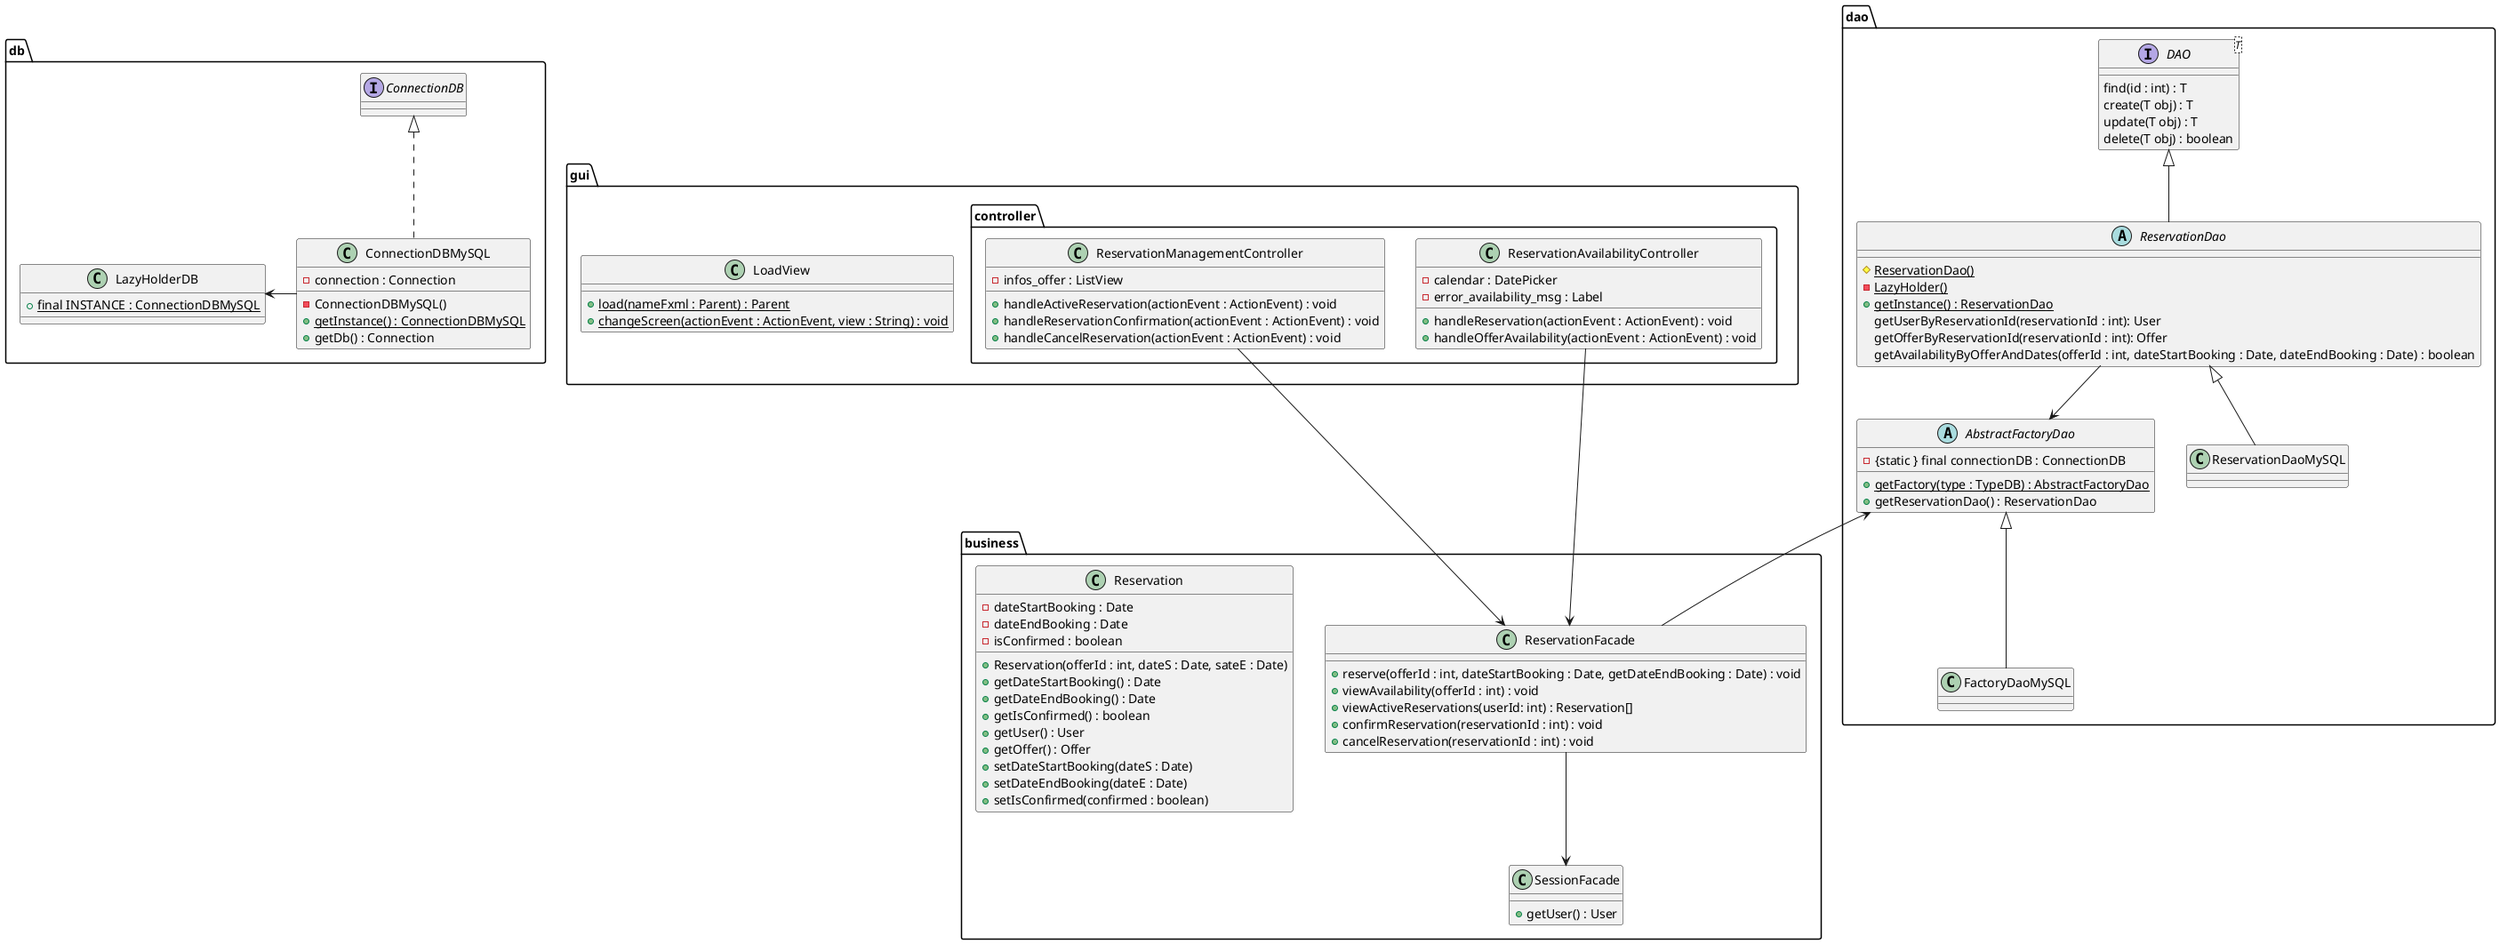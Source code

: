 @startuml

package dao {


    abstract class ReservationDao{
        # {static} ReservationDao()
        - {static} LazyHolder()
        + {static} getInstance() : ReservationDao
        getUserByReservationId(reservationId : int): User
        getOfferByReservationId(reservationId : int): Offer
        getAvailabilityByOfferAndDates(offerId : int, dateStartBooking : Date, dateEndBooking : Date) : boolean
    }
    class ReservationDaoMySQL
    AbstractFactoryDao <|-- FactoryDaoMySQL
    ReservationDao <|-- ReservationDaoMySQL

    interface DAO<T>{
        find(id : int) : T
        create(T obj) : T
        update(T obj) : T
        delete(T obj) : boolean
    }

    abstract AbstractFactoryDao{
        - {static } final connectionDB : ConnectionDB
        + {static} getFactory(type : TypeDB) : AbstractFactoryDao
        + getReservationDao() : ReservationDao
    }

    class FactoryDaoMySQL{
    }


    DAO <|-- ReservationDao
}
package db{
    class ConnectionDBMySQL{
        - connection : Connection
        - ConnectionDBMySQL()
        + {static} getInstance() : ConnectionDBMySQL
        + getDb() : Connection
    }

    class LazyHolderDB{
        + {static} final INSTANCE : ConnectionDBMySQL
    }
    interface ConnectionDB
    ConnectionDBMySQL -Left-> LazyHolderDB
    ConnectionDBMySQL .up.|> ConnectionDB

}
package business{
    class SessionFacade{
            + getUser() : User
        }

    class ReservationFacade{
        + reserve(offerId : int, dateStartBooking : Date, getDateEndBooking : Date) : void
        + viewAvailability(offerId : int) : void
        + viewActiveReservations(userId: int) : Reservation[]
        + confirmReservation(reservationId : int) : void
        + cancelReservation(reservationId : int) : void
    }

    class Reservation{
        -dateStartBooking : Date
        -dateEndBooking : Date
        -isConfirmed : boolean
        +Reservation(offerId : int, dateS : Date, sateE : Date)
        +getDateStartBooking() : Date
        +getDateEndBooking() : Date
        +getIsConfirmed() : boolean
        +getUser() : User
        +getOffer() : Offer
        +setDateStartBooking(dateS : Date)
        +setDateEndBooking(dateE : Date)
        +setIsConfirmed(confirmed : boolean)
    }
    ReservationFacade --> SessionFacade

}

package gui{

    class LoadView{
        + {static} load(nameFxml : Parent) : Parent
        + {static} changeScreen(actionEvent : ActionEvent, view : String) : void
    }

    package controller{
        class ReservationAvailabilityController{
            - calendar : DatePicker
            - error_availability_msg : Label
            + handleReservation(actionEvent : ActionEvent) : void
            + handleOfferAvailability(actionEvent : ActionEvent) : void
        }

        class ReservationManagementController{
            - infos_offer : ListView
            + handleActiveReservation(actionEvent : ActionEvent) : void
            + handleReservationConfirmation(actionEvent : ActionEvent) : void
            + handleCancelReservation(actionEvent : ActionEvent) : void
        }

    }
}

ReservationFacade <--Up- ReservationAvailabilityController
ReservationFacade <--Up- ReservationManagementController
ReservationFacade -Up-> AbstractFactoryDao
ReservationDao --> AbstractFactoryDao



@enduml